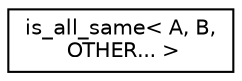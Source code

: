 digraph "Graphical Class Hierarchy"
{
 // INTERACTIVE_SVG=YES
 // LATEX_PDF_SIZE
  edge [fontname="Helvetica",fontsize="10",labelfontname="Helvetica",labelfontsize="10"];
  node [fontname="Helvetica",fontsize="10",shape=record];
  rankdir="LR";
  Node0 [label="is_all_same\< A, B,\l OTHER... \>",height=0.2,width=0.4,color="black", fillcolor="white", style="filled",URL="$d0/d4e/structis__all__same_3_01_a_00_01_b_00_01_o_t_h_e_r_8_8_8_01_4.html",tooltip="helper structure for checking the same type in template input (common specialization)"];
}
